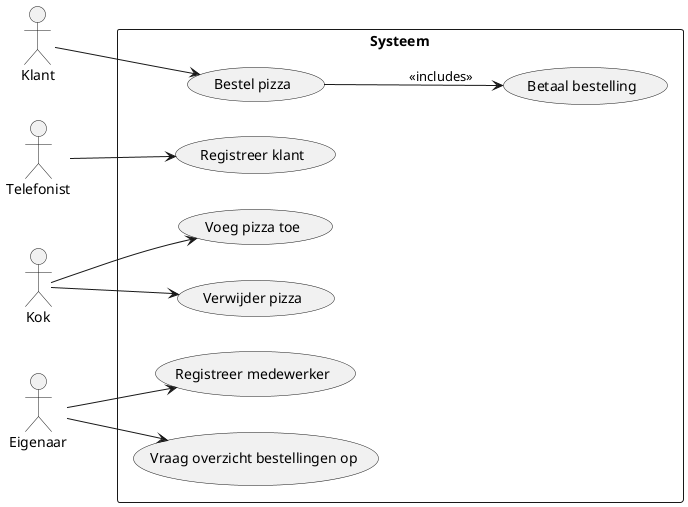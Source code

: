 @@startuml Pizza
left to right direction

actor Klant
actor Telefonist
actor Kok
actor Eigenaar

rectangle Systeem {
    Klant --> (Bestel pizza)
    Kok --> (Voeg pizza toe)
    Kok --> (Verwijder pizza)
    Telefonist  --> (Registreer klant)
    Eigenaar --> (Registreer medewerker)
    Eigenaar --> (Vraag overzicht bestellingen op)
    
    (Bestel pizza) --> (Betaal bestelling) : <<includes>>
}

@@enduml